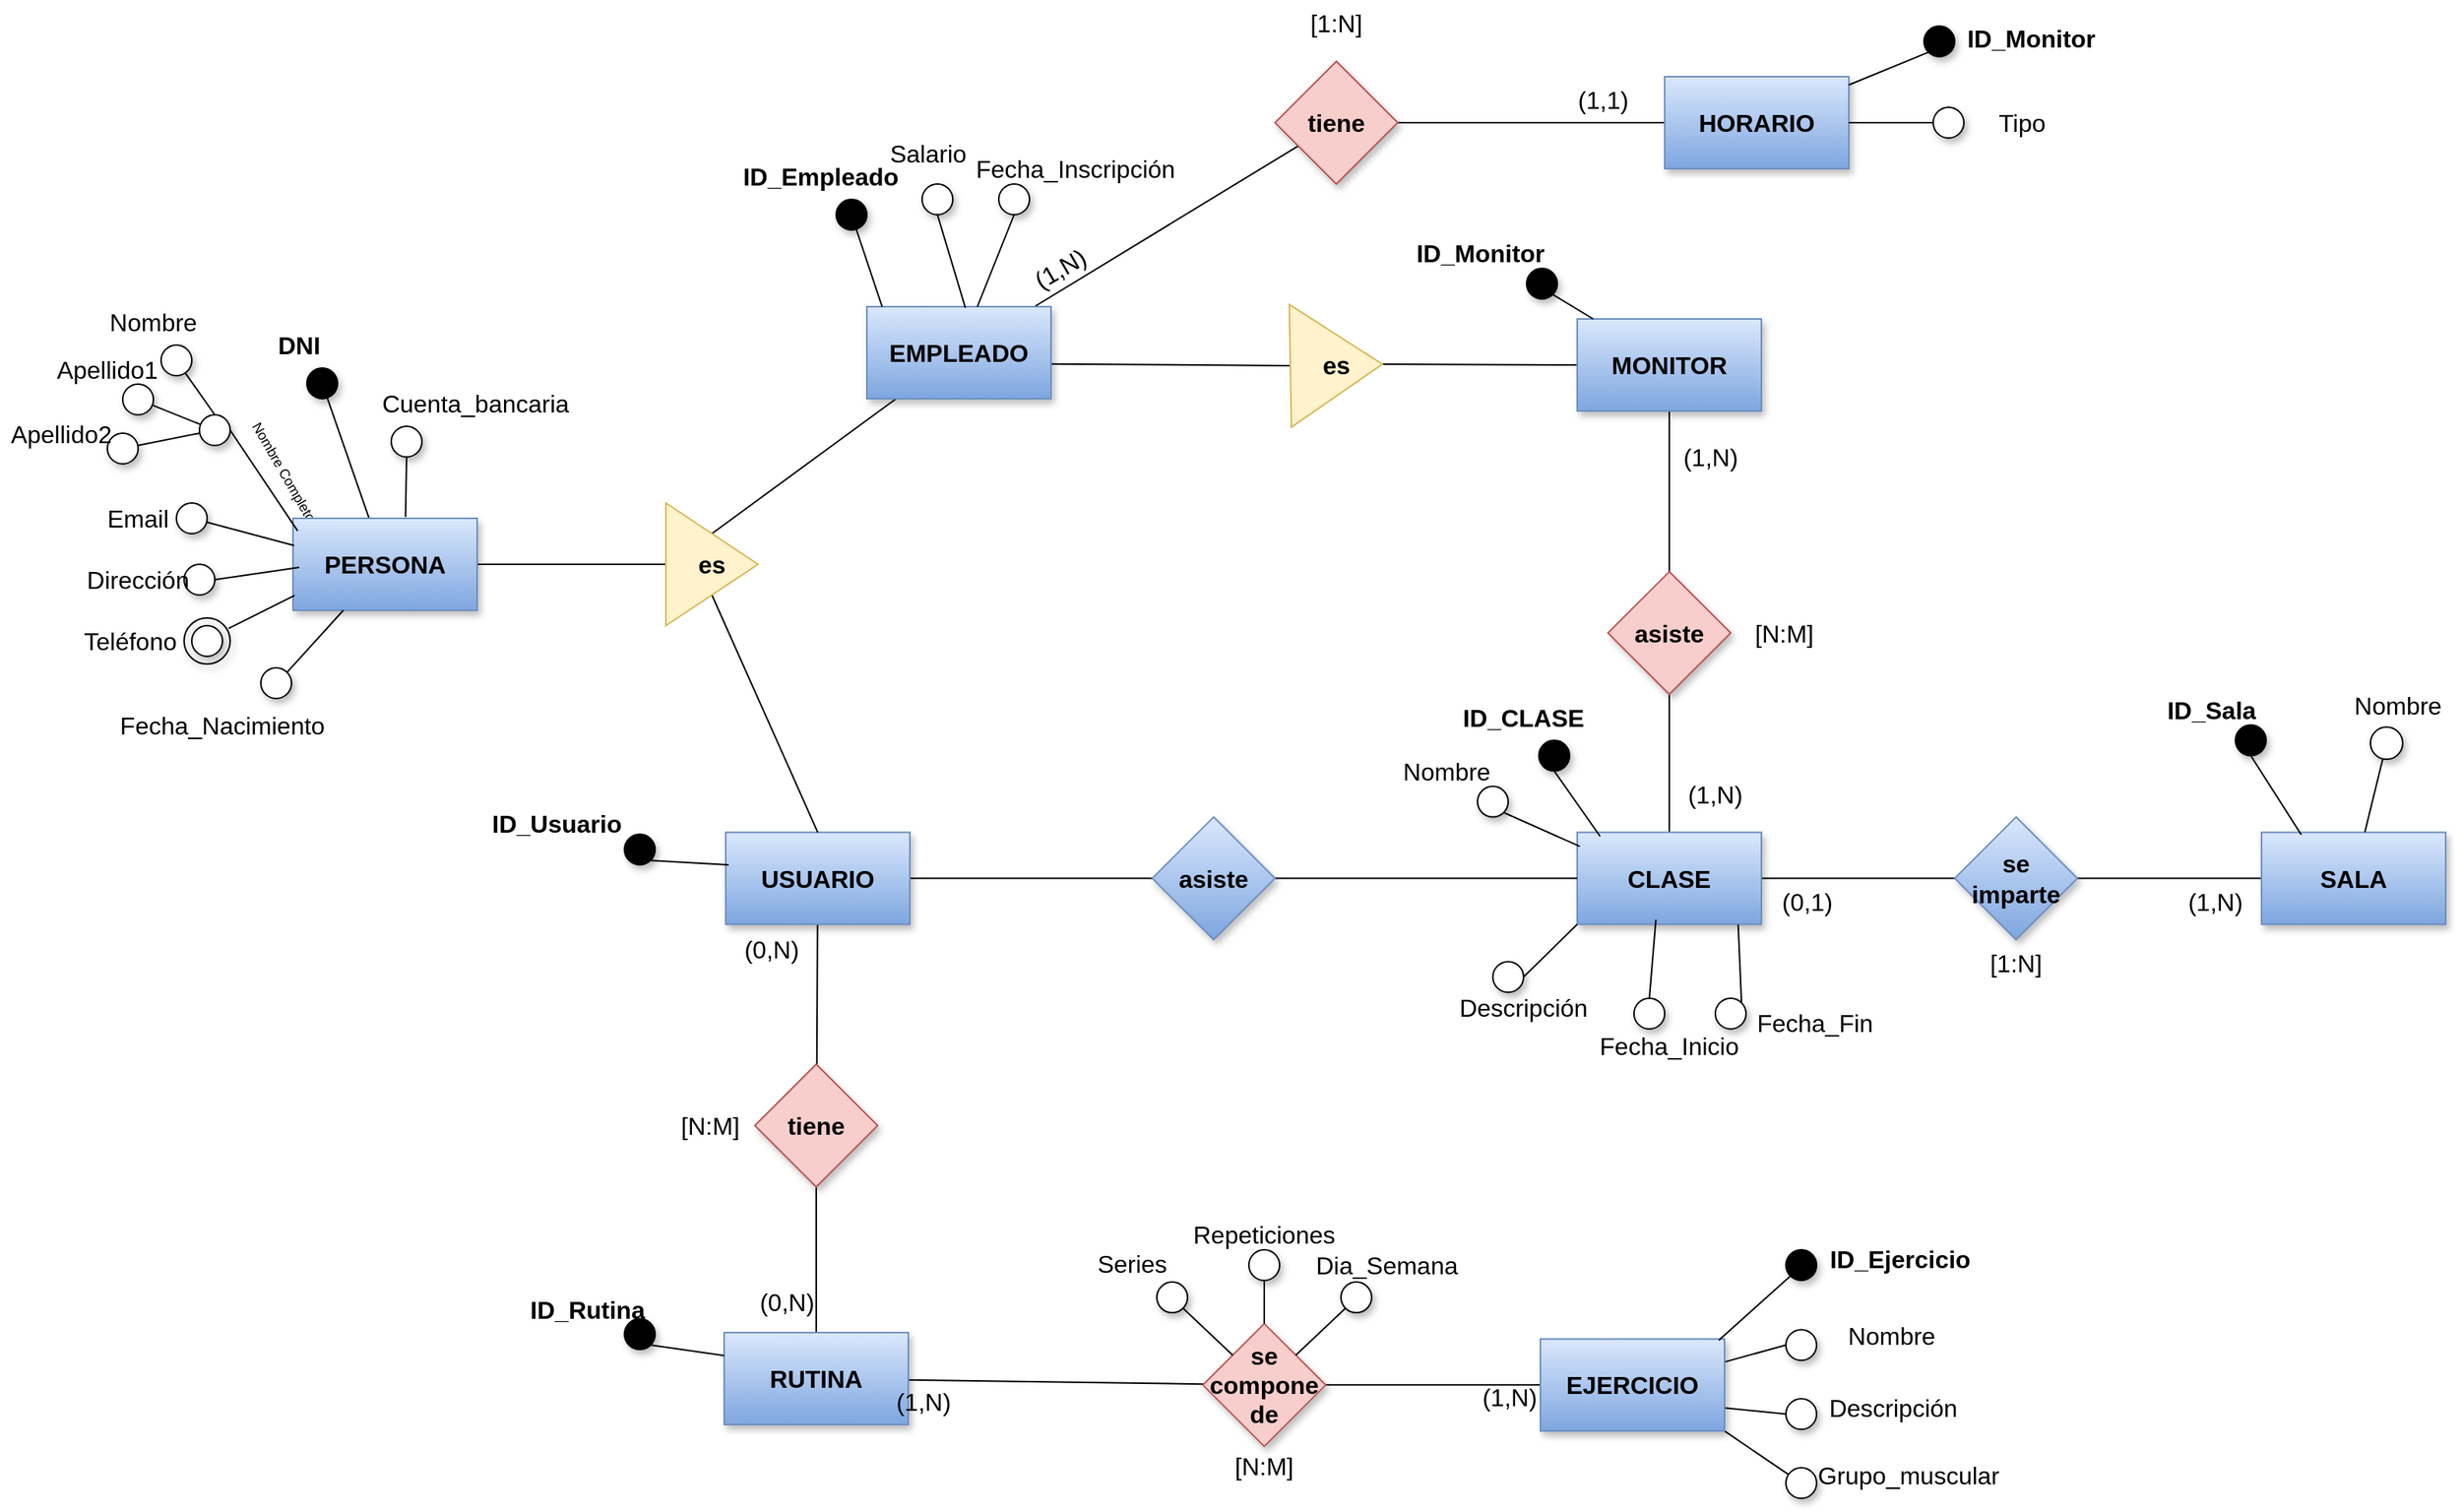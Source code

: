 <mxfile version="26.2.2">
  <diagram id="C5RBs43oDa-KdzZeNtuy" name="Page-1">
    <mxGraphModel dx="3108" dy="1015" grid="0" gridSize="10" guides="1" tooltips="1" connect="1" arrows="1" fold="1" page="0" pageScale="1" pageWidth="827" pageHeight="1169" math="0" shadow="0">
      <root>
        <mxCell id="WIyWlLk6GJQsqaUBKTNV-0" />
        <mxCell id="WIyWlLk6GJQsqaUBKTNV-1" parent="WIyWlLk6GJQsqaUBKTNV-0" />
        <mxCell id="IUSfPW5hDYVbG_dR-f5i-12" style="rounded=0;orthogonalLoop=1;jettySize=auto;html=1;exitX=0.997;exitY=0.622;exitDx=0;exitDy=0;entryX=0;entryY=0.5;entryDx=0;entryDy=0;fontFamily=Helvetica;fontSize=16;fontColor=default;fontStyle=1;endArrow=none;startFill=0;exitPerimeter=0;labelBackgroundColor=none;" parent="WIyWlLk6GJQsqaUBKTNV-1" source="IUSfPW5hDYVbG_dR-f5i-2" target="IUSfPW5hDYVbG_dR-f5i-11" edge="1">
          <mxGeometry relative="1" as="geometry">
            <mxPoint x="641" y="450" as="sourcePoint" />
          </mxGeometry>
        </mxCell>
        <mxCell id="IUSfPW5hDYVbG_dR-f5i-82" value="" style="edgeStyle=none;shape=connector;rounded=0;orthogonalLoop=1;jettySize=auto;html=1;strokeColor=default;align=center;verticalAlign=middle;fontFamily=Helvetica;fontSize=16;fontColor=default;fontStyle=1;labelBackgroundColor=none;startFill=0;endArrow=none;" parent="WIyWlLk6GJQsqaUBKTNV-1" source="IUSfPW5hDYVbG_dR-f5i-2" target="IUSfPW5hDYVbG_dR-f5i-81" edge="1">
          <mxGeometry relative="1" as="geometry" />
        </mxCell>
        <mxCell id="IUSfPW5hDYVbG_dR-f5i-10" style="rounded=0;orthogonalLoop=1;jettySize=auto;html=1;exitX=0.5;exitY=0;exitDx=0;exitDy=0;fontFamily=Helvetica;fontSize=16;fontColor=default;fontStyle=1;endArrow=none;startFill=0;labelBackgroundColor=none;" parent="WIyWlLk6GJQsqaUBKTNV-1" source="IUSfPW5hDYVbG_dR-f5i-7" target="IUSfPW5hDYVbG_dR-f5i-2" edge="1">
          <mxGeometry relative="1" as="geometry">
            <mxPoint x="-350" y="468.0" as="sourcePoint" />
          </mxGeometry>
        </mxCell>
        <mxCell id="BpmtkkD9mat_lBKwqPm8-36" style="edgeStyle=none;shape=connector;rounded=0;orthogonalLoop=1;jettySize=auto;html=1;exitX=1;exitY=0.5;exitDx=0;exitDy=0;entryX=0;entryY=0.5;entryDx=0;entryDy=0;strokeColor=default;align=center;verticalAlign=middle;fontFamily=Helvetica;fontSize=16;fontColor=default;labelBackgroundColor=none;startFill=0;endArrow=none;" parent="WIyWlLk6GJQsqaUBKTNV-1" source="IUSfPW5hDYVbG_dR-f5i-11" target="IUSfPW5hDYVbG_dR-f5i-15" edge="1">
          <mxGeometry relative="1" as="geometry" />
        </mxCell>
        <mxCell id="IUSfPW5hDYVbG_dR-f5i-11" value="es" style="triangle;whiteSpace=wrap;html=1;rounded=0;shadow=0;glass=0;strokeColor=#d6b656;align=center;verticalAlign=middle;fontFamily=Helvetica;fontSize=16;fontStyle=1;fillColor=#fff2cc;rotation=-1;labelBackgroundColor=none;" parent="WIyWlLk6GJQsqaUBKTNV-1" vertex="1">
          <mxGeometry x="71" y="328" width="60" height="80" as="geometry" />
        </mxCell>
        <mxCell id="IUSfPW5hDYVbG_dR-f5i-88" value="" style="edgeStyle=none;shape=connector;rounded=0;orthogonalLoop=1;jettySize=auto;html=1;strokeColor=default;align=center;verticalAlign=middle;fontFamily=Helvetica;fontSize=16;fontColor=default;fontStyle=1;labelBackgroundColor=none;startFill=0;endArrow=none;" parent="WIyWlLk6GJQsqaUBKTNV-1" source="IUSfPW5hDYVbG_dR-f5i-15" target="IUSfPW5hDYVbG_dR-f5i-87" edge="1">
          <mxGeometry relative="1" as="geometry">
            <mxPoint x="535" y="865" as="sourcePoint" />
          </mxGeometry>
        </mxCell>
        <mxCell id="IUSfPW5hDYVbG_dR-f5i-70" value="" style="edgeStyle=none;shape=connector;rounded=0;orthogonalLoop=1;jettySize=auto;html=1;strokeColor=default;align=center;verticalAlign=middle;fontFamily=Helvetica;fontSize=16;fontColor=default;fontStyle=1;labelBackgroundColor=none;startFill=0;endArrow=none;" parent="WIyWlLk6GJQsqaUBKTNV-1" source="IUSfPW5hDYVbG_dR-f5i-72" target="IUSfPW5hDYVbG_dR-f5i-75" edge="1">
          <mxGeometry relative="1" as="geometry" />
        </mxCell>
        <mxCell id="IUSfPW5hDYVbG_dR-f5i-71" value="" style="edgeStyle=none;shape=connector;rounded=0;orthogonalLoop=1;jettySize=auto;html=1;strokeColor=default;align=center;verticalAlign=middle;fontFamily=Helvetica;fontSize=16;fontColor=default;fontStyle=1;labelBackgroundColor=none;startFill=0;endArrow=none;" parent="WIyWlLk6GJQsqaUBKTNV-1" source="IUSfPW5hDYVbG_dR-f5i-72" target="IUSfPW5hDYVbG_dR-f5i-77" edge="1">
          <mxGeometry relative="1" as="geometry" />
        </mxCell>
        <mxCell id="IUSfPW5hDYVbG_dR-f5i-74" style="edgeStyle=none;shape=connector;rounded=0;orthogonalLoop=1;jettySize=auto;html=1;exitX=0.5;exitY=1;exitDx=0;exitDy=0;strokeColor=default;align=center;verticalAlign=middle;fontFamily=Helvetica;fontSize=16;fontColor=default;fontStyle=1;labelBackgroundColor=none;startFill=0;endArrow=none;" parent="WIyWlLk6GJQsqaUBKTNV-1" source="IUSfPW5hDYVbG_dR-f5i-75" target="IUSfPW5hDYVbG_dR-f5i-73" edge="1">
          <mxGeometry relative="1" as="geometry" />
        </mxCell>
        <mxCell id="IUSfPW5hDYVbG_dR-f5i-75" value="tiene" style="rhombus;whiteSpace=wrap;html=1;fontSize=16;fillColor=#f8cecc;strokeColor=#b85450;rounded=0;shadow=1;glass=0;fontStyle=1;labelBackgroundColor=none;" parent="WIyWlLk6GJQsqaUBKTNV-1" vertex="1">
          <mxGeometry x="-278" y="824" width="80" height="80" as="geometry" />
        </mxCell>
        <mxCell id="IUSfPW5hDYVbG_dR-f5i-76" style="edgeStyle=none;shape=connector;rounded=0;orthogonalLoop=1;jettySize=auto;html=1;strokeColor=default;align=center;verticalAlign=middle;fontFamily=Helvetica;fontSize=16;fontColor=default;fontStyle=1;labelBackgroundColor=none;startFill=0;endArrow=none;" parent="WIyWlLk6GJQsqaUBKTNV-1" source="IUSfPW5hDYVbG_dR-f5i-77" target="IUSfPW5hDYVbG_dR-f5i-78" edge="1">
          <mxGeometry relative="1" as="geometry" />
        </mxCell>
        <mxCell id="IUSfPW5hDYVbG_dR-f5i-86" style="edgeStyle=none;shape=connector;rounded=0;orthogonalLoop=1;jettySize=auto;html=1;exitX=1;exitY=0.5;exitDx=0;exitDy=0;strokeColor=default;align=center;verticalAlign=middle;fontFamily=Helvetica;fontSize=16;fontColor=default;fontStyle=1;labelBackgroundColor=none;startFill=0;endArrow=none;" parent="WIyWlLk6GJQsqaUBKTNV-1" source="IUSfPW5hDYVbG_dR-f5i-81" target="IUSfPW5hDYVbG_dR-f5i-85" edge="1">
          <mxGeometry relative="1" as="geometry" />
        </mxCell>
        <mxCell id="IUSfPW5hDYVbG_dR-f5i-81" value="tiene" style="rhombus;whiteSpace=wrap;html=1;fontSize=16;fillColor=#f8cecc;strokeColor=#b85450;rounded=0;shadow=1;glass=0;fontStyle=1;labelBackgroundColor=none;" parent="WIyWlLk6GJQsqaUBKTNV-1" vertex="1">
          <mxGeometry x="61" y="170" width="80" height="80" as="geometry" />
        </mxCell>
        <mxCell id="IUSfPW5hDYVbG_dR-f5i-85" value="HORARIO" style="whiteSpace=wrap;html=1;fontSize=16;fillColor=#dae8fc;strokeColor=#6c8ebf;rounded=0;shadow=1;glass=0;gradientColor=#7ea6e0;fontStyle=1;labelBackgroundColor=none;" parent="WIyWlLk6GJQsqaUBKTNV-1" vertex="1">
          <mxGeometry x="315" y="180" width="120" height="60" as="geometry" />
        </mxCell>
        <mxCell id="IUSfPW5hDYVbG_dR-f5i-90" value="" style="edgeStyle=none;shape=connector;rounded=0;orthogonalLoop=1;jettySize=auto;html=1;strokeColor=default;align=center;verticalAlign=middle;fontFamily=Helvetica;fontSize=16;fontColor=default;fontStyle=1;labelBackgroundColor=none;startFill=0;endArrow=none;" parent="WIyWlLk6GJQsqaUBKTNV-1" source="IUSfPW5hDYVbG_dR-f5i-87" target="IUSfPW5hDYVbG_dR-f5i-89" edge="1">
          <mxGeometry relative="1" as="geometry" />
        </mxCell>
        <mxCell id="IUSfPW5hDYVbG_dR-f5i-87" value="asiste" style="rhombus;whiteSpace=wrap;html=1;fontSize=16;fillColor=#f8cecc;strokeColor=#b85450;rounded=0;shadow=1;glass=0;fontStyle=1;labelBackgroundColor=none;" parent="WIyWlLk6GJQsqaUBKTNV-1" vertex="1">
          <mxGeometry x="278" y="502.79" width="80" height="80" as="geometry" />
        </mxCell>
        <mxCell id="IUSfPW5hDYVbG_dR-f5i-113" value="&lt;font&gt;&lt;span style=&quot;font-weight: 400;&quot;&gt;Dia_Semana&lt;/span&gt;&lt;/font&gt;" style="text;html=1;align=center;verticalAlign=middle;whiteSpace=wrap;rounded=0;fontFamily=Helvetica;fontSize=16;fontColor=default;fontStyle=1;labelBackgroundColor=none;" parent="WIyWlLk6GJQsqaUBKTNV-1" vertex="1">
          <mxGeometry x="94" y="945" width="80" height="20" as="geometry" />
        </mxCell>
        <mxCell id="BpmtkkD9mat_lBKwqPm8-4" value="[N:M]" style="text;html=1;align=center;verticalAlign=middle;whiteSpace=wrap;rounded=0;labelBackgroundColor=none;fontSize=16;" parent="WIyWlLk6GJQsqaUBKTNV-1" vertex="1">
          <mxGeometry x="-337" y="849" width="60" height="30" as="geometry" />
        </mxCell>
        <mxCell id="BpmtkkD9mat_lBKwqPm8-5" value="(0,N)" style="text;html=1;align=center;verticalAlign=middle;whiteSpace=wrap;rounded=0;labelBackgroundColor=none;fontSize=16;" parent="WIyWlLk6GJQsqaUBKTNV-1" vertex="1">
          <mxGeometry x="-297" y="734" width="60" height="30" as="geometry" />
        </mxCell>
        <mxCell id="BpmtkkD9mat_lBKwqPm8-37" style="edgeStyle=none;shape=connector;rounded=0;orthogonalLoop=1;jettySize=auto;html=1;exitX=1;exitY=0.25;exitDx=0;exitDy=0;entryX=0;entryY=0.5;entryDx=0;entryDy=0;strokeColor=default;align=center;verticalAlign=middle;fontFamily=Helvetica;fontSize=16;fontColor=default;labelBackgroundColor=none;startFill=0;endArrow=none;" parent="WIyWlLk6GJQsqaUBKTNV-1" source="IUSfPW5hDYVbG_dR-f5i-78" target="BpmtkkD9mat_lBKwqPm8-27" edge="1">
          <mxGeometry relative="1" as="geometry" />
        </mxCell>
        <mxCell id="BpmtkkD9mat_lBKwqPm8-38" style="edgeStyle=none;shape=connector;rounded=0;orthogonalLoop=1;jettySize=auto;html=1;exitX=1;exitY=0.75;exitDx=0;exitDy=0;entryX=0;entryY=0.5;entryDx=0;entryDy=0;strokeColor=default;align=center;verticalAlign=middle;fontFamily=Helvetica;fontSize=16;fontColor=default;labelBackgroundColor=none;startFill=0;endArrow=none;" parent="WIyWlLk6GJQsqaUBKTNV-1" source="IUSfPW5hDYVbG_dR-f5i-78" target="BpmtkkD9mat_lBKwqPm8-29" edge="1">
          <mxGeometry relative="1" as="geometry" />
        </mxCell>
        <mxCell id="BpmtkkD9mat_lBKwqPm8-39" style="edgeStyle=none;shape=connector;rounded=0;orthogonalLoop=1;jettySize=auto;html=1;exitX=1;exitY=1;exitDx=0;exitDy=0;strokeColor=default;align=center;verticalAlign=middle;fontFamily=Helvetica;fontSize=16;fontColor=default;labelBackgroundColor=none;startFill=0;endArrow=none;" parent="WIyWlLk6GJQsqaUBKTNV-1" source="IUSfPW5hDYVbG_dR-f5i-78" target="BpmtkkD9mat_lBKwqPm8-30" edge="1">
          <mxGeometry relative="1" as="geometry" />
        </mxCell>
        <mxCell id="IUSfPW5hDYVbG_dR-f5i-78" value="EJERCICIO" style="whiteSpace=wrap;html=1;fontSize=16;fillColor=#dae8fc;strokeColor=#6c8ebf;rounded=0;shadow=1;glass=0;gradientColor=#7ea6e0;fontStyle=1;labelBackgroundColor=none;" parent="WIyWlLk6GJQsqaUBKTNV-1" vertex="1">
          <mxGeometry x="234" y="1003.18" width="120" height="60" as="geometry" />
        </mxCell>
        <mxCell id="BpmtkkD9mat_lBKwqPm8-7" value="(1,N)" style="text;html=1;align=center;verticalAlign=middle;whiteSpace=wrap;rounded=0;labelBackgroundColor=none;fontSize=16;" parent="WIyWlLk6GJQsqaUBKTNV-1" vertex="1">
          <mxGeometry x="184" y="1026.06" width="60" height="30" as="geometry" />
        </mxCell>
        <mxCell id="IUSfPW5hDYVbG_dR-f5i-77" value="se compone de" style="rhombus;whiteSpace=wrap;html=1;fontSize=16;fillColor=#f8cecc;strokeColor=#b85450;rounded=0;shadow=1;glass=0;fontStyle=1;labelBackgroundColor=none;" parent="WIyWlLk6GJQsqaUBKTNV-1" vertex="1">
          <mxGeometry x="14" y="993.18" width="80" height="80" as="geometry" />
        </mxCell>
        <mxCell id="IUSfPW5hDYVbG_dR-f5i-108" style="edgeStyle=none;shape=connector;rounded=0;orthogonalLoop=1;jettySize=auto;html=1;exitX=1;exitY=1;exitDx=0;exitDy=0;strokeColor=default;align=center;verticalAlign=middle;fontFamily=Helvetica;fontSize=16;fontColor=default;fontStyle=1;labelBackgroundColor=none;startFill=0;endArrow=none;" parent="WIyWlLk6GJQsqaUBKTNV-1" source="IUSfPW5hDYVbG_dR-f5i-105" target="IUSfPW5hDYVbG_dR-f5i-77" edge="1">
          <mxGeometry relative="1" as="geometry" />
        </mxCell>
        <mxCell id="IUSfPW5hDYVbG_dR-f5i-105" value="" style="ellipse;whiteSpace=wrap;html=1;aspect=fixed;rounded=0;shadow=1;glass=0;align=center;verticalAlign=middle;fontFamily=Helvetica;fontSize=16;fontStyle=1;labelBackgroundColor=none;" parent="WIyWlLk6GJQsqaUBKTNV-1" vertex="1">
          <mxGeometry x="-16" y="966.06" width="20" height="20" as="geometry" />
        </mxCell>
        <mxCell id="IUSfPW5hDYVbG_dR-f5i-106" value="" style="ellipse;whiteSpace=wrap;html=1;aspect=fixed;rounded=0;shadow=1;glass=0;align=center;verticalAlign=middle;fontFamily=Helvetica;fontSize=16;fontStyle=1;labelBackgroundColor=none;" parent="WIyWlLk6GJQsqaUBKTNV-1" vertex="1">
          <mxGeometry x="44" y="945" width="20" height="20" as="geometry" />
        </mxCell>
        <mxCell id="IUSfPW5hDYVbG_dR-f5i-110" style="edgeStyle=none;shape=connector;rounded=0;orthogonalLoop=1;jettySize=auto;html=1;exitX=0;exitY=1;exitDx=0;exitDy=0;strokeColor=default;align=center;verticalAlign=middle;fontFamily=Helvetica;fontSize=16;fontColor=default;fontStyle=1;labelBackgroundColor=none;startFill=0;endArrow=none;" parent="WIyWlLk6GJQsqaUBKTNV-1" source="IUSfPW5hDYVbG_dR-f5i-107" target="IUSfPW5hDYVbG_dR-f5i-77" edge="1">
          <mxGeometry relative="1" as="geometry" />
        </mxCell>
        <mxCell id="IUSfPW5hDYVbG_dR-f5i-107" value="" style="ellipse;whiteSpace=wrap;html=1;aspect=fixed;rounded=0;shadow=1;glass=0;align=center;verticalAlign=middle;fontFamily=Helvetica;fontSize=16;fontStyle=1;labelBackgroundColor=none;" parent="WIyWlLk6GJQsqaUBKTNV-1" vertex="1">
          <mxGeometry x="104" y="966.06" width="20" height="20" as="geometry" />
        </mxCell>
        <mxCell id="IUSfPW5hDYVbG_dR-f5i-109" style="edgeStyle=none;shape=connector;rounded=0;orthogonalLoop=1;jettySize=auto;html=1;exitX=0.5;exitY=1;exitDx=0;exitDy=0;entryX=0.5;entryY=0;entryDx=0;entryDy=0;strokeColor=default;align=center;verticalAlign=middle;fontFamily=Helvetica;fontSize=16;fontColor=default;fontStyle=1;labelBackgroundColor=none;startFill=0;endArrow=none;" parent="WIyWlLk6GJQsqaUBKTNV-1" source="IUSfPW5hDYVbG_dR-f5i-106" target="IUSfPW5hDYVbG_dR-f5i-77" edge="1">
          <mxGeometry relative="1" as="geometry">
            <mxPoint x="34.8" y="1011.06" as="targetPoint" />
          </mxGeometry>
        </mxCell>
        <mxCell id="IUSfPW5hDYVbG_dR-f5i-111" value="&lt;span style=&quot;font-weight: 400;&quot;&gt;&lt;font&gt;Series&lt;/font&gt;&lt;/span&gt;" style="text;html=1;align=center;verticalAlign=middle;whiteSpace=wrap;rounded=0;fontFamily=Helvetica;fontSize=16;fontColor=default;fontStyle=1;labelBackgroundColor=none;" parent="WIyWlLk6GJQsqaUBKTNV-1" vertex="1">
          <mxGeometry x="-72" y="944.0" width="80" height="20" as="geometry" />
        </mxCell>
        <mxCell id="IUSfPW5hDYVbG_dR-f5i-112" value="&lt;font&gt;&lt;span style=&quot;font-weight: 400;&quot;&gt;Repeticiones&lt;/span&gt;&lt;/font&gt;" style="text;html=1;align=center;verticalAlign=middle;whiteSpace=wrap;rounded=0;fontFamily=Helvetica;fontSize=16;fontColor=default;fontStyle=1;labelBackgroundColor=none;" parent="WIyWlLk6GJQsqaUBKTNV-1" vertex="1">
          <mxGeometry x="14" y="925.0" width="80" height="20" as="geometry" />
        </mxCell>
        <mxCell id="BpmtkkD9mat_lBKwqPm8-6" value="[N:M]" style="text;html=1;align=center;verticalAlign=middle;whiteSpace=wrap;rounded=0;labelBackgroundColor=none;fontSize=16;" parent="WIyWlLk6GJQsqaUBKTNV-1" vertex="1">
          <mxGeometry x="24" y="1071.06" width="60" height="30" as="geometry" />
        </mxCell>
        <mxCell id="IUSfPW5hDYVbG_dR-f5i-72" value="RUTINA" style="whiteSpace=wrap;html=1;fontSize=16;fillColor=#dae8fc;strokeColor=#6c8ebf;rounded=0;shadow=1;glass=0;gradientColor=#7ea6e0;fontStyle=1;labelBackgroundColor=none;" parent="WIyWlLk6GJQsqaUBKTNV-1" vertex="1">
          <mxGeometry x="-298" y="999" width="120" height="60" as="geometry" />
        </mxCell>
        <mxCell id="IUSfPW5hDYVbG_dR-f5i-115" style="edgeStyle=none;shape=connector;rounded=0;orthogonalLoop=1;jettySize=auto;html=1;exitX=1;exitY=1;exitDx=0;exitDy=0;entryX=0;entryY=0.25;entryDx=0;entryDy=0;strokeColor=default;align=center;verticalAlign=middle;fontFamily=Helvetica;fontSize=16;fontColor=default;fontStyle=1;labelBackgroundColor=none;startFill=0;endArrow=none;" parent="WIyWlLk6GJQsqaUBKTNV-1" source="IUSfPW5hDYVbG_dR-f5i-114" target="IUSfPW5hDYVbG_dR-f5i-72" edge="1">
          <mxGeometry relative="1" as="geometry" />
        </mxCell>
        <mxCell id="IUSfPW5hDYVbG_dR-f5i-114" value="" style="ellipse;whiteSpace=wrap;html=1;fontSize=16;rounded=0;shadow=1;glass=0;fontStyle=1;fillColor=#000000;labelBackgroundColor=none;" parent="WIyWlLk6GJQsqaUBKTNV-1" vertex="1">
          <mxGeometry x="-363" y="990.06" width="20" height="20" as="geometry" />
        </mxCell>
        <mxCell id="IUSfPW5hDYVbG_dR-f5i-118" value="&lt;font&gt;ID_Rutina&lt;/font&gt;" style="text;html=1;align=center;verticalAlign=middle;whiteSpace=wrap;rounded=0;fontFamily=Helvetica;fontSize=16;fontColor=default;fontStyle=1;labelBackgroundColor=none;" parent="WIyWlLk6GJQsqaUBKTNV-1" vertex="1">
          <mxGeometry x="-417" y="969" width="60" height="30" as="geometry" />
        </mxCell>
        <mxCell id="nIEvoOakyX_9NDUoHADW-1" value="" style="edgeStyle=orthogonalEdgeStyle;rounded=0;orthogonalLoop=1;jettySize=auto;html=1;endArrow=none;startFill=0;" edge="1" parent="WIyWlLk6GJQsqaUBKTNV-1" source="IUSfPW5hDYVbG_dR-f5i-73" target="nIEvoOakyX_9NDUoHADW-0">
          <mxGeometry relative="1" as="geometry" />
        </mxCell>
        <mxCell id="IUSfPW5hDYVbG_dR-f5i-73" value="USUARIO" style="whiteSpace=wrap;html=1;fontSize=16;fillColor=#dae8fc;strokeColor=#6c8ebf;rounded=0;shadow=1;glass=0;gradientColor=#7ea6e0;fontStyle=1;labelBackgroundColor=none;" parent="WIyWlLk6GJQsqaUBKTNV-1" vertex="1">
          <mxGeometry x="-297" y="672.79" width="120" height="60" as="geometry" />
        </mxCell>
        <mxCell id="IUSfPW5hDYVbG_dR-f5i-126" value="&lt;font&gt;ID_Usuario&lt;/font&gt;" style="text;html=1;align=center;verticalAlign=middle;whiteSpace=wrap;rounded=0;fontFamily=Helvetica;fontSize=16;fontColor=default;fontStyle=1;labelBackgroundColor=none;" parent="WIyWlLk6GJQsqaUBKTNV-1" vertex="1">
          <mxGeometry x="-437" y="652" width="60" height="30" as="geometry" />
        </mxCell>
        <mxCell id="IUSfPW5hDYVbG_dR-f5i-127" value="" style="ellipse;whiteSpace=wrap;html=1;fontSize=16;rounded=0;shadow=1;glass=0;fontStyle=1;fillColor=#000000;labelBackgroundColor=none;" parent="WIyWlLk6GJQsqaUBKTNV-1" vertex="1">
          <mxGeometry x="-363" y="674" width="20" height="20" as="geometry" />
        </mxCell>
        <mxCell id="IUSfPW5hDYVbG_dR-f5i-128" style="edgeStyle=none;shape=connector;rounded=0;orthogonalLoop=1;jettySize=auto;html=1;exitX=1;exitY=1;exitDx=0;exitDy=0;entryX=0.016;entryY=0.354;entryDx=0;entryDy=0;strokeColor=default;align=center;verticalAlign=middle;fontFamily=Helvetica;fontSize=16;fontColor=default;fontStyle=1;labelBackgroundColor=none;startFill=0;endArrow=none;entryPerimeter=0;" parent="WIyWlLk6GJQsqaUBKTNV-1" source="IUSfPW5hDYVbG_dR-f5i-127" target="IUSfPW5hDYVbG_dR-f5i-73" edge="1">
          <mxGeometry relative="1" as="geometry">
            <mxPoint x="-427" y="744" as="targetPoint" />
          </mxGeometry>
        </mxCell>
        <mxCell id="BpmtkkD9mat_lBKwqPm8-3" value="(0,N)" style="text;html=1;align=center;verticalAlign=middle;whiteSpace=wrap;rounded=0;labelBackgroundColor=none;fontSize=16;" parent="WIyWlLk6GJQsqaUBKTNV-1" vertex="1">
          <mxGeometry x="-287" y="964" width="60" height="30" as="geometry" />
        </mxCell>
        <mxCell id="IUSfPW5hDYVbG_dR-f5i-59" value="&lt;span style=&quot;font-weight: 400;&quot;&gt;&lt;font&gt;Fecha_Nacimiento&lt;/font&gt;&lt;/span&gt;" style="text;html=1;align=center;verticalAlign=middle;whiteSpace=wrap;rounded=0;fontFamily=Helvetica;fontSize=16;fontColor=default;fontStyle=1;labelBackgroundColor=none;" parent="WIyWlLk6GJQsqaUBKTNV-1" vertex="1">
          <mxGeometry x="-665" y="592.79" width="80" height="20" as="geometry" />
        </mxCell>
        <mxCell id="IUSfPW5hDYVbG_dR-f5i-44" value="&lt;span style=&quot;font-weight: 400;&quot;&gt;&lt;font&gt;Nombre Completo&lt;/font&gt;&lt;/span&gt;" style="text;html=1;align=center;verticalAlign=middle;whiteSpace=wrap;rounded=0;fontFamily=Helvetica;fontSize=9;fontColor=default;fontStyle=1;labelBackgroundColor=none;rotation=60;" parent="WIyWlLk6GJQsqaUBKTNV-1" vertex="1">
          <mxGeometry x="-625" y="428" width="80" height="20" as="geometry" />
        </mxCell>
        <mxCell id="IUSfPW5hDYVbG_dR-f5i-8" style="edgeStyle=orthogonalEdgeStyle;rounded=0;orthogonalLoop=1;jettySize=auto;html=1;exitX=1;exitY=0.5;exitDx=0;exitDy=0;fontFamily=Helvetica;fontSize=16;fontColor=default;fontStyle=1;endArrow=none;startFill=0;labelBackgroundColor=none;" parent="WIyWlLk6GJQsqaUBKTNV-1" source="IUSfPW5hDYVbG_dR-f5i-0" target="IUSfPW5hDYVbG_dR-f5i-7" edge="1">
          <mxGeometry relative="1" as="geometry" />
        </mxCell>
        <mxCell id="IUSfPW5hDYVbG_dR-f5i-19" value="" style="rounded=0;orthogonalLoop=1;jettySize=auto;html=1;fontFamily=Helvetica;fontSize=16;fontColor=default;fontStyle=1;endArrow=none;startFill=0;labelBackgroundColor=none;" parent="WIyWlLk6GJQsqaUBKTNV-1" source="IUSfPW5hDYVbG_dR-f5i-0" target="IUSfPW5hDYVbG_dR-f5i-18" edge="1">
          <mxGeometry relative="1" as="geometry" />
        </mxCell>
        <mxCell id="IUSfPW5hDYVbG_dR-f5i-0" value="PERSONA" style="rounded=0;whiteSpace=wrap;html=1;fillColor=#dae8fc;strokeColor=#6c8ebf;shadow=1;glass=0;gradientColor=#7ea6e0;fontStyle=1;fontSize=16;labelBackgroundColor=none;" parent="WIyWlLk6GJQsqaUBKTNV-1" vertex="1">
          <mxGeometry x="-579" y="468" width="120" height="60" as="geometry" />
        </mxCell>
        <mxCell id="BpmtkkD9mat_lBKwqPm8-103" style="edgeStyle=none;shape=connector;rounded=0;orthogonalLoop=1;jettySize=auto;html=1;exitX=0.5;exitY=1;exitDx=0;exitDy=0;entryX=0.5;entryY=0;entryDx=0;entryDy=0;strokeColor=default;align=center;verticalAlign=middle;fontFamily=Helvetica;fontSize=11;fontColor=default;labelBackgroundColor=default;startFill=0;endArrow=none;" parent="WIyWlLk6GJQsqaUBKTNV-1" source="IUSfPW5hDYVbG_dR-f5i-7" target="IUSfPW5hDYVbG_dR-f5i-73" edge="1">
          <mxGeometry relative="1" as="geometry" />
        </mxCell>
        <mxCell id="IUSfPW5hDYVbG_dR-f5i-7" value="es" style="triangle;whiteSpace=wrap;html=1;rounded=0;shadow=0;glass=0;strokeColor=#d6b656;align=center;verticalAlign=middle;fontFamily=Helvetica;fontSize=16;fontStyle=1;fillColor=#fff2cc;rotation=0;labelBackgroundColor=none;" parent="WIyWlLk6GJQsqaUBKTNV-1" vertex="1">
          <mxGeometry x="-336" y="458" width="60" height="80" as="geometry" />
        </mxCell>
        <mxCell id="IUSfPW5hDYVbG_dR-f5i-18" value="" style="ellipse;whiteSpace=wrap;html=1;fontSize=16;rounded=0;shadow=1;glass=0;fontStyle=1;fillColor=#000000;labelBackgroundColor=none;" parent="WIyWlLk6GJQsqaUBKTNV-1" vertex="1">
          <mxGeometry x="-570" y="370" width="20" height="20" as="geometry" />
        </mxCell>
        <mxCell id="IUSfPW5hDYVbG_dR-f5i-26" value="" style="edgeStyle=none;shape=connector;rounded=0;orthogonalLoop=1;jettySize=auto;html=1;strokeColor=default;align=center;verticalAlign=middle;fontFamily=Helvetica;fontSize=16;fontColor=default;fontStyle=1;labelBackgroundColor=none;startFill=0;endArrow=none;" parent="WIyWlLk6GJQsqaUBKTNV-1" source="IUSfPW5hDYVbG_dR-f5i-22" target="IUSfPW5hDYVbG_dR-f5i-25" edge="1">
          <mxGeometry relative="1" as="geometry" />
        </mxCell>
        <mxCell id="IUSfPW5hDYVbG_dR-f5i-29" value="" style="edgeStyle=none;shape=connector;rounded=0;orthogonalLoop=1;jettySize=auto;html=1;strokeColor=default;align=center;verticalAlign=middle;fontFamily=Helvetica;fontSize=16;fontColor=default;fontStyle=1;labelBackgroundColor=none;startFill=0;endArrow=none;" parent="WIyWlLk6GJQsqaUBKTNV-1" source="IUSfPW5hDYVbG_dR-f5i-22" target="IUSfPW5hDYVbG_dR-f5i-28" edge="1">
          <mxGeometry relative="1" as="geometry" />
        </mxCell>
        <mxCell id="IUSfPW5hDYVbG_dR-f5i-31" value="" style="edgeStyle=none;shape=connector;rounded=0;orthogonalLoop=1;jettySize=auto;html=1;strokeColor=default;align=center;verticalAlign=middle;fontFamily=Helvetica;fontSize=16;fontColor=default;fontStyle=1;labelBackgroundColor=none;startFill=0;endArrow=none;exitX=0.5;exitY=0;exitDx=0;exitDy=0;" parent="WIyWlLk6GJQsqaUBKTNV-1" source="IUSfPW5hDYVbG_dR-f5i-22" target="IUSfPW5hDYVbG_dR-f5i-30" edge="1">
          <mxGeometry relative="1" as="geometry">
            <mxPoint x="-620" y="380.5" as="sourcePoint" />
          </mxGeometry>
        </mxCell>
        <mxCell id="IUSfPW5hDYVbG_dR-f5i-22" value="" style="ellipse;whiteSpace=wrap;html=1;aspect=fixed;rounded=0;shadow=1;glass=0;align=center;verticalAlign=middle;fontFamily=Helvetica;fontSize=16;fontStyle=1;labelBackgroundColor=none;" parent="WIyWlLk6GJQsqaUBKTNV-1" vertex="1">
          <mxGeometry x="-640" y="400.5" width="20" height="20" as="geometry" />
        </mxCell>
        <mxCell id="IUSfPW5hDYVbG_dR-f5i-24" style="edgeStyle=none;shape=connector;rounded=0;orthogonalLoop=1;jettySize=auto;html=1;exitX=1;exitY=0.5;exitDx=0;exitDy=0;entryX=0.025;entryY=0.136;entryDx=0;entryDy=0;entryPerimeter=0;strokeColor=default;align=center;verticalAlign=middle;fontFamily=Helvetica;fontSize=16;fontColor=default;fontStyle=1;labelBackgroundColor=none;startFill=0;endArrow=none;" parent="WIyWlLk6GJQsqaUBKTNV-1" source="IUSfPW5hDYVbG_dR-f5i-22" target="IUSfPW5hDYVbG_dR-f5i-0" edge="1">
          <mxGeometry relative="1" as="geometry" />
        </mxCell>
        <mxCell id="IUSfPW5hDYVbG_dR-f5i-25" value="" style="ellipse;whiteSpace=wrap;html=1;aspect=fixed;rounded=0;shadow=1;glass=0;align=center;verticalAlign=middle;fontFamily=Helvetica;fontSize=16;fontStyle=1;labelBackgroundColor=none;" parent="WIyWlLk6GJQsqaUBKTNV-1" vertex="1">
          <mxGeometry x="-700" y="412.5" width="20" height="20" as="geometry" />
        </mxCell>
        <mxCell id="IUSfPW5hDYVbG_dR-f5i-28" value="" style="ellipse;whiteSpace=wrap;html=1;aspect=fixed;rounded=0;shadow=1;glass=0;align=center;verticalAlign=middle;fontFamily=Helvetica;fontSize=16;fontStyle=1;labelBackgroundColor=none;" parent="WIyWlLk6GJQsqaUBKTNV-1" vertex="1">
          <mxGeometry x="-690" y="380.5" width="20" height="20" as="geometry" />
        </mxCell>
        <mxCell id="IUSfPW5hDYVbG_dR-f5i-30" value="" style="ellipse;whiteSpace=wrap;html=1;aspect=fixed;rounded=0;shadow=1;glass=0;align=center;verticalAlign=middle;fontFamily=Helvetica;fontSize=16;fontStyle=1;labelBackgroundColor=none;" parent="WIyWlLk6GJQsqaUBKTNV-1" vertex="1">
          <mxGeometry x="-665" y="355" width="20" height="20" as="geometry" />
        </mxCell>
        <mxCell id="IUSfPW5hDYVbG_dR-f5i-36" value="" style="ellipse;whiteSpace=wrap;html=1;aspect=fixed;rounded=0;shadow=1;glass=0;align=center;verticalAlign=middle;fontFamily=Helvetica;fontSize=16;fontStyle=1;labelBackgroundColor=none;" parent="WIyWlLk6GJQsqaUBKTNV-1" vertex="1">
          <mxGeometry x="-650" y="498" width="20" height="20" as="geometry" />
        </mxCell>
        <mxCell id="IUSfPW5hDYVbG_dR-f5i-37" style="edgeStyle=none;shape=connector;rounded=0;orthogonalLoop=1;jettySize=auto;html=1;exitX=1;exitY=0.5;exitDx=0;exitDy=0;strokeColor=default;align=center;verticalAlign=middle;fontFamily=Helvetica;fontSize=16;fontColor=default;fontStyle=1;labelBackgroundColor=none;startFill=0;endArrow=none;" parent="WIyWlLk6GJQsqaUBKTNV-1" source="IUSfPW5hDYVbG_dR-f5i-36" edge="1">
          <mxGeometry relative="1" as="geometry">
            <mxPoint x="-575" y="500" as="targetPoint" />
          </mxGeometry>
        </mxCell>
        <mxCell id="IUSfPW5hDYVbG_dR-f5i-38" value="" style="ellipse;whiteSpace=wrap;html=1;aspect=fixed;rounded=0;shadow=1;glass=0;align=center;verticalAlign=middle;fontFamily=Helvetica;fontSize=16;fontStyle=1;labelBackgroundColor=none;" parent="WIyWlLk6GJQsqaUBKTNV-1" vertex="1">
          <mxGeometry x="-645" y="538" width="20" height="20" as="geometry" />
        </mxCell>
        <mxCell id="IUSfPW5hDYVbG_dR-f5i-39" value="" style="ellipse;whiteSpace=wrap;html=1;aspect=fixed;rounded=0;shadow=1;glass=0;align=center;verticalAlign=middle;fontFamily=Helvetica;fontSize=16;fontStyle=1;fillColor=none;labelBackgroundColor=none;" parent="WIyWlLk6GJQsqaUBKTNV-1" vertex="1">
          <mxGeometry x="-650" y="533" width="30" height="30" as="geometry" />
        </mxCell>
        <mxCell id="IUSfPW5hDYVbG_dR-f5i-40" style="edgeStyle=none;shape=connector;rounded=0;orthogonalLoop=1;jettySize=auto;html=1;exitX=0.967;exitY=0.226;exitDx=0;exitDy=0;entryX=0.008;entryY=0.838;entryDx=0;entryDy=0;entryPerimeter=0;strokeColor=default;align=center;verticalAlign=middle;fontFamily=Helvetica;fontSize=16;fontColor=default;fontStyle=1;labelBackgroundColor=none;startFill=0;endArrow=none;exitPerimeter=0;" parent="WIyWlLk6GJQsqaUBKTNV-1" source="IUSfPW5hDYVbG_dR-f5i-39" target="IUSfPW5hDYVbG_dR-f5i-0" edge="1">
          <mxGeometry relative="1" as="geometry" />
        </mxCell>
        <mxCell id="IUSfPW5hDYVbG_dR-f5i-42" value="DNI" style="text;html=1;align=center;verticalAlign=middle;whiteSpace=wrap;rounded=0;fontFamily=Helvetica;fontSize=16;fontColor=default;fontStyle=1;labelBackgroundColor=none;" parent="WIyWlLk6GJQsqaUBKTNV-1" vertex="1">
          <mxGeometry x="-605" y="340" width="60" height="30" as="geometry" />
        </mxCell>
        <mxCell id="IUSfPW5hDYVbG_dR-f5i-46" value="&lt;span style=&quot;font-weight: 400;&quot;&gt;&lt;font&gt;Nombre&lt;/font&gt;&lt;/span&gt;" style="text;html=1;align=center;verticalAlign=middle;whiteSpace=wrap;rounded=0;fontFamily=Helvetica;fontSize=16;fontColor=default;fontStyle=1;labelBackgroundColor=none;" parent="WIyWlLk6GJQsqaUBKTNV-1" vertex="1">
          <mxGeometry x="-710" y="330" width="80" height="20" as="geometry" />
        </mxCell>
        <mxCell id="IUSfPW5hDYVbG_dR-f5i-48" value="&lt;span style=&quot;font-weight: 400;&quot;&gt;&lt;font&gt;Apellido2&lt;/font&gt;&lt;/span&gt;" style="text;html=1;align=center;verticalAlign=middle;whiteSpace=wrap;rounded=0;fontFamily=Helvetica;fontSize=16;fontColor=default;fontStyle=1;labelBackgroundColor=none;" parent="WIyWlLk6GJQsqaUBKTNV-1" vertex="1">
          <mxGeometry x="-770" y="402.5" width="80" height="20" as="geometry" />
        </mxCell>
        <mxCell id="IUSfPW5hDYVbG_dR-f5i-49" value="&lt;span style=&quot;font-weight: 400;&quot;&gt;&lt;font&gt;Dirección&lt;/font&gt;&lt;/span&gt;" style="text;html=1;align=center;verticalAlign=middle;whiteSpace=wrap;rounded=0;fontFamily=Helvetica;fontSize=16;fontColor=default;fontStyle=1;labelBackgroundColor=none;" parent="WIyWlLk6GJQsqaUBKTNV-1" vertex="1">
          <mxGeometry x="-720" y="498" width="80" height="20" as="geometry" />
        </mxCell>
        <mxCell id="IUSfPW5hDYVbG_dR-f5i-50" value="&lt;span style=&quot;font-weight: 400;&quot;&gt;&lt;font&gt;Teléfono&lt;/font&gt;&lt;/span&gt;" style="text;html=1;align=center;verticalAlign=middle;whiteSpace=wrap;rounded=0;fontFamily=Helvetica;fontSize=16;fontColor=default;fontStyle=1;labelBackgroundColor=none;" parent="WIyWlLk6GJQsqaUBKTNV-1" vertex="1">
          <mxGeometry x="-725" y="538" width="80" height="20" as="geometry" />
        </mxCell>
        <mxCell id="BpmtkkD9mat_lBKwqPm8-102" style="edgeStyle=none;shape=connector;rounded=0;orthogonalLoop=1;jettySize=auto;html=1;exitX=1;exitY=0;exitDx=0;exitDy=0;strokeColor=default;align=center;verticalAlign=middle;fontFamily=Helvetica;fontSize=11;fontColor=default;labelBackgroundColor=default;startFill=0;endArrow=none;" parent="WIyWlLk6GJQsqaUBKTNV-1" source="IUSfPW5hDYVbG_dR-f5i-54" target="IUSfPW5hDYVbG_dR-f5i-0" edge="1">
          <mxGeometry relative="1" as="geometry" />
        </mxCell>
        <mxCell id="IUSfPW5hDYVbG_dR-f5i-54" value="" style="ellipse;whiteSpace=wrap;html=1;aspect=fixed;rounded=0;shadow=1;glass=0;align=center;verticalAlign=middle;fontFamily=Helvetica;fontSize=16;fontStyle=1;labelBackgroundColor=none;" parent="WIyWlLk6GJQsqaUBKTNV-1" vertex="1">
          <mxGeometry x="-600" y="565.5" width="20" height="20" as="geometry" />
        </mxCell>
        <mxCell id="IUSfPW5hDYVbG_dR-f5i-55" value="" style="ellipse;whiteSpace=wrap;html=1;aspect=fixed;rounded=0;shadow=1;glass=0;align=center;verticalAlign=middle;fontFamily=Helvetica;fontSize=16;fontStyle=1;labelBackgroundColor=none;" parent="WIyWlLk6GJQsqaUBKTNV-1" vertex="1">
          <mxGeometry x="-515" y="408" width="20" height="20" as="geometry" />
        </mxCell>
        <mxCell id="IUSfPW5hDYVbG_dR-f5i-57" style="edgeStyle=none;shape=connector;rounded=0;orthogonalLoop=1;jettySize=auto;html=1;exitX=0.5;exitY=1;exitDx=0;exitDy=0;strokeColor=default;align=center;verticalAlign=middle;fontFamily=Helvetica;fontSize=16;fontColor=default;fontStyle=1;labelBackgroundColor=none;startFill=0;endArrow=none;entryX=0.611;entryY=-0.015;entryDx=0;entryDy=0;entryPerimeter=0;" parent="WIyWlLk6GJQsqaUBKTNV-1" source="IUSfPW5hDYVbG_dR-f5i-55" target="IUSfPW5hDYVbG_dR-f5i-0" edge="1">
          <mxGeometry relative="1" as="geometry">
            <mxPoint x="-505" y="460" as="targetPoint" />
          </mxGeometry>
        </mxCell>
        <mxCell id="IUSfPW5hDYVbG_dR-f5i-58" value="&lt;span style=&quot;font-weight: 400;&quot;&gt;&lt;font&gt;Cuenta_bancaria&lt;/font&gt;&lt;/span&gt;" style="text;html=1;align=center;verticalAlign=middle;whiteSpace=wrap;rounded=0;fontFamily=Helvetica;fontSize=16;fontColor=default;fontStyle=1;labelBackgroundColor=none;" parent="WIyWlLk6GJQsqaUBKTNV-1" vertex="1">
          <mxGeometry x="-500" y="382.5" width="80" height="20" as="geometry" />
        </mxCell>
        <mxCell id="IUSfPW5hDYVbG_dR-f5i-129" value="" style="ellipse;whiteSpace=wrap;html=1;aspect=fixed;rounded=0;shadow=1;glass=0;align=center;verticalAlign=middle;fontFamily=Helvetica;fontSize=16;fontStyle=1;labelBackgroundColor=none;" parent="WIyWlLk6GJQsqaUBKTNV-1" vertex="1">
          <mxGeometry x="-655" y="458" width="20" height="20" as="geometry" />
        </mxCell>
        <mxCell id="IUSfPW5hDYVbG_dR-f5i-130" value="&lt;span style=&quot;font-weight: 400;&quot;&gt;&lt;font&gt;Apellido1&lt;/font&gt;&lt;/span&gt;" style="text;html=1;align=center;verticalAlign=middle;whiteSpace=wrap;rounded=0;fontFamily=Helvetica;fontSize=16;fontColor=default;fontStyle=1;labelBackgroundColor=none;" parent="WIyWlLk6GJQsqaUBKTNV-1" vertex="1">
          <mxGeometry x="-740" y="360.5" width="80" height="20" as="geometry" />
        </mxCell>
        <mxCell id="IUSfPW5hDYVbG_dR-f5i-131" style="edgeStyle=none;shape=connector;rounded=0;orthogonalLoop=1;jettySize=auto;html=1;entryX=0.006;entryY=0.296;entryDx=0;entryDy=0;entryPerimeter=0;strokeColor=default;align=center;verticalAlign=middle;fontFamily=Helvetica;fontSize=16;fontColor=default;fontStyle=1;labelBackgroundColor=none;startFill=0;endArrow=none;" parent="WIyWlLk6GJQsqaUBKTNV-1" source="IUSfPW5hDYVbG_dR-f5i-129" target="IUSfPW5hDYVbG_dR-f5i-0" edge="1">
          <mxGeometry relative="1" as="geometry" />
        </mxCell>
        <mxCell id="IUSfPW5hDYVbG_dR-f5i-132" value="&lt;span style=&quot;font-weight: 400;&quot;&gt;&lt;font&gt;Email&lt;/font&gt;&lt;/span&gt;" style="text;html=1;align=center;verticalAlign=middle;whiteSpace=wrap;rounded=0;fontFamily=Helvetica;fontSize=16;fontColor=default;fontStyle=1;labelBackgroundColor=none;" parent="WIyWlLk6GJQsqaUBKTNV-1" vertex="1">
          <mxGeometry x="-720" y="458" width="80" height="20" as="geometry" />
        </mxCell>
        <mxCell id="IUSfPW5hDYVbG_dR-f5i-2" value="EMPLEADO" style="whiteSpace=wrap;html=1;fontSize=16;fillColor=#dae8fc;strokeColor=#6c8ebf;rounded=0;shadow=1;glass=0;gradientColor=#7ea6e0;fontStyle=1;labelBackgroundColor=none;" parent="WIyWlLk6GJQsqaUBKTNV-1" vertex="1">
          <mxGeometry x="-205" y="330" width="120" height="60" as="geometry" />
        </mxCell>
        <mxCell id="IUSfPW5hDYVbG_dR-f5i-134" value="" style="ellipse;whiteSpace=wrap;html=1;fontSize=16;rounded=0;shadow=1;glass=0;fontStyle=1;fillColor=#000000;labelBackgroundColor=none;" parent="WIyWlLk6GJQsqaUBKTNV-1" vertex="1">
          <mxGeometry x="-225" y="260" width="20" height="20" as="geometry" />
        </mxCell>
        <mxCell id="IUSfPW5hDYVbG_dR-f5i-138" value="" style="ellipse;whiteSpace=wrap;html=1;aspect=fixed;rounded=0;shadow=1;glass=0;align=center;verticalAlign=middle;fontFamily=Helvetica;fontSize=16;fontStyle=1;labelBackgroundColor=none;" parent="WIyWlLk6GJQsqaUBKTNV-1" vertex="1">
          <mxGeometry x="-169" y="250" width="20" height="20" as="geometry" />
        </mxCell>
        <mxCell id="IUSfPW5hDYVbG_dR-f5i-139" style="edgeStyle=none;shape=connector;rounded=0;orthogonalLoop=1;jettySize=auto;html=1;entryX=0.083;entryY=0;entryDx=0;entryDy=0;entryPerimeter=0;strokeColor=default;align=center;verticalAlign=middle;fontFamily=Helvetica;fontSize=16;fontColor=default;fontStyle=1;labelBackgroundColor=none;startFill=0;endArrow=none;" parent="WIyWlLk6GJQsqaUBKTNV-1" source="IUSfPW5hDYVbG_dR-f5i-134" target="IUSfPW5hDYVbG_dR-f5i-2" edge="1">
          <mxGeometry relative="1" as="geometry" />
        </mxCell>
        <mxCell id="IUSfPW5hDYVbG_dR-f5i-140" style="edgeStyle=none;shape=connector;rounded=0;orthogonalLoop=1;jettySize=auto;html=1;exitX=0.5;exitY=1;exitDx=0;exitDy=0;entryX=0.535;entryY=0.012;entryDx=0;entryDy=0;entryPerimeter=0;strokeColor=default;align=center;verticalAlign=middle;fontFamily=Helvetica;fontSize=16;fontColor=default;fontStyle=1;labelBackgroundColor=none;startFill=0;endArrow=none;" parent="WIyWlLk6GJQsqaUBKTNV-1" source="IUSfPW5hDYVbG_dR-f5i-138" target="IUSfPW5hDYVbG_dR-f5i-2" edge="1">
          <mxGeometry relative="1" as="geometry" />
        </mxCell>
        <mxCell id="IUSfPW5hDYVbG_dR-f5i-142" style="edgeStyle=none;shape=connector;rounded=0;orthogonalLoop=1;jettySize=auto;html=1;exitX=0.5;exitY=1;exitDx=0;exitDy=0;strokeColor=default;align=center;verticalAlign=middle;fontFamily=Helvetica;fontSize=16;fontColor=default;fontStyle=1;labelBackgroundColor=none;startFill=0;endArrow=none;" parent="WIyWlLk6GJQsqaUBKTNV-1" source="IUSfPW5hDYVbG_dR-f5i-141" target="IUSfPW5hDYVbG_dR-f5i-2" edge="1">
          <mxGeometry relative="1" as="geometry" />
        </mxCell>
        <mxCell id="IUSfPW5hDYVbG_dR-f5i-141" value="" style="ellipse;whiteSpace=wrap;html=1;aspect=fixed;rounded=0;shadow=1;glass=0;align=center;verticalAlign=middle;fontFamily=Helvetica;fontSize=16;fontStyle=1;labelBackgroundColor=none;" parent="WIyWlLk6GJQsqaUBKTNV-1" vertex="1">
          <mxGeometry x="-119" y="250" width="20" height="20" as="geometry" />
        </mxCell>
        <mxCell id="IUSfPW5hDYVbG_dR-f5i-143" value="ID_Empleado" style="text;html=1;align=center;verticalAlign=middle;whiteSpace=wrap;rounded=0;fontFamily=Helvetica;fontSize=16;fontColor=default;fontStyle=1;labelBackgroundColor=none;" parent="WIyWlLk6GJQsqaUBKTNV-1" vertex="1">
          <mxGeometry x="-265" y="230" width="60" height="30" as="geometry" />
        </mxCell>
        <mxCell id="IUSfPW5hDYVbG_dR-f5i-144" value="&lt;span style=&quot;font-weight: 400;&quot;&gt;&lt;font&gt;Salario&lt;/font&gt;&lt;/span&gt;" style="text;html=1;align=center;verticalAlign=middle;whiteSpace=wrap;rounded=0;fontFamily=Helvetica;fontSize=16;fontColor=default;fontStyle=1;labelBackgroundColor=none;" parent="WIyWlLk6GJQsqaUBKTNV-1" vertex="1">
          <mxGeometry x="-205" y="220" width="80" height="20" as="geometry" />
        </mxCell>
        <mxCell id="IUSfPW5hDYVbG_dR-f5i-145" value="&lt;span style=&quot;font-weight: 400;&quot;&gt;&lt;font&gt;Fecha_Inscripción&lt;/font&gt;&lt;/span&gt;" style="text;html=1;align=center;verticalAlign=middle;whiteSpace=wrap;rounded=0;fontFamily=Helvetica;fontSize=16;fontColor=default;fontStyle=1;labelBackgroundColor=none;" parent="WIyWlLk6GJQsqaUBKTNV-1" vertex="1">
          <mxGeometry x="-109" y="230" width="80" height="20" as="geometry" />
        </mxCell>
        <mxCell id="IUSfPW5hDYVbG_dR-f5i-15" value="MONITOR" style="whiteSpace=wrap;html=1;fontSize=16;fillColor=#dae8fc;strokeColor=#6c8ebf;rounded=0;shadow=1;glass=0;gradientColor=#7ea6e0;fontStyle=1;labelBackgroundColor=none;" parent="WIyWlLk6GJQsqaUBKTNV-1" vertex="1">
          <mxGeometry x="258" y="338" width="120" height="60" as="geometry" />
        </mxCell>
        <mxCell id="BpmtkkD9mat_lBKwqPm8-41" style="edgeStyle=none;shape=connector;rounded=0;orthogonalLoop=1;jettySize=auto;html=1;exitX=1;exitY=1;exitDx=0;exitDy=0;strokeColor=default;align=center;verticalAlign=middle;fontFamily=Helvetica;fontSize=16;fontColor=default;labelBackgroundColor=none;startFill=0;endArrow=none;" parent="WIyWlLk6GJQsqaUBKTNV-1" source="SwzIvNyk2hlV7ci571G9-0" target="IUSfPW5hDYVbG_dR-f5i-15" edge="1">
          <mxGeometry relative="1" as="geometry" />
        </mxCell>
        <mxCell id="SwzIvNyk2hlV7ci571G9-0" value="" style="ellipse;whiteSpace=wrap;html=1;fontSize=16;rounded=0;shadow=1;glass=0;fontStyle=1;fillColor=#000000;labelBackgroundColor=none;" parent="WIyWlLk6GJQsqaUBKTNV-1" vertex="1">
          <mxGeometry x="225" y="305" width="20" height="20" as="geometry" />
        </mxCell>
        <mxCell id="SwzIvNyk2hlV7ci571G9-1" value="ID_Monitor" style="text;html=1;align=center;verticalAlign=middle;whiteSpace=wrap;rounded=0;fontFamily=Helvetica;fontSize=16;fontColor=default;fontStyle=1;labelBackgroundColor=none;" parent="WIyWlLk6GJQsqaUBKTNV-1" vertex="1">
          <mxGeometry x="165" y="280" width="60" height="30" as="geometry" />
        </mxCell>
        <mxCell id="BpmtkkD9mat_lBKwqPm8-96" value="" style="edgeStyle=none;shape=connector;rounded=0;orthogonalLoop=1;jettySize=auto;html=1;strokeColor=default;align=center;verticalAlign=middle;fontFamily=Helvetica;fontSize=11;fontColor=default;labelBackgroundColor=default;startFill=0;endArrow=none;" parent="WIyWlLk6GJQsqaUBKTNV-1" source="IUSfPW5hDYVbG_dR-f5i-89" target="BpmtkkD9mat_lBKwqPm8-95" edge="1">
          <mxGeometry relative="1" as="geometry" />
        </mxCell>
        <mxCell id="IUSfPW5hDYVbG_dR-f5i-89" value="CLASE" style="whiteSpace=wrap;html=1;fontSize=16;fillColor=#dae8fc;strokeColor=#6c8ebf;rounded=0;shadow=1;glass=0;gradientColor=#7ea6e0;fontStyle=1;labelBackgroundColor=none;" parent="WIyWlLk6GJQsqaUBKTNV-1" vertex="1">
          <mxGeometry x="258" y="672.79" width="120" height="60" as="geometry" />
        </mxCell>
        <mxCell id="SwzIvNyk2hlV7ci571G9-5" value="ID_CLASE" style="text;html=1;align=center;verticalAlign=middle;whiteSpace=wrap;rounded=0;fontFamily=Helvetica;fontSize=16;fontColor=default;fontStyle=1;labelBackgroundColor=none;" parent="WIyWlLk6GJQsqaUBKTNV-1" vertex="1">
          <mxGeometry x="193" y="582.79" width="60" height="30" as="geometry" />
        </mxCell>
        <mxCell id="BpmtkkD9mat_lBKwqPm8-26" value="&lt;span style=&quot;font-weight: 400;&quot;&gt;&lt;font&gt;Nombre&lt;/font&gt;&lt;/span&gt;" style="text;html=1;align=center;verticalAlign=middle;whiteSpace=wrap;rounded=0;fontFamily=Helvetica;fontSize=16;fontColor=default;fontStyle=1;labelBackgroundColor=none;" parent="WIyWlLk6GJQsqaUBKTNV-1" vertex="1">
          <mxGeometry x="423" y="991.06" width="80" height="20" as="geometry" />
        </mxCell>
        <mxCell id="BpmtkkD9mat_lBKwqPm8-27" value="" style="ellipse;whiteSpace=wrap;html=1;aspect=fixed;rounded=0;shadow=1;glass=0;align=center;verticalAlign=middle;fontFamily=Helvetica;fontSize=16;fontStyle=1;labelBackgroundColor=none;" parent="WIyWlLk6GJQsqaUBKTNV-1" vertex="1">
          <mxGeometry x="394" y="997.12" width="20" height="20" as="geometry" />
        </mxCell>
        <mxCell id="BpmtkkD9mat_lBKwqPm8-28" value="" style="ellipse;whiteSpace=wrap;html=1;fontSize=16;rounded=0;shadow=1;glass=0;fontStyle=1;fillColor=#000000;labelBackgroundColor=none;" parent="WIyWlLk6GJQsqaUBKTNV-1" vertex="1">
          <mxGeometry x="394" y="945.0" width="20" height="20" as="geometry" />
        </mxCell>
        <mxCell id="BpmtkkD9mat_lBKwqPm8-29" value="" style="ellipse;whiteSpace=wrap;html=1;aspect=fixed;rounded=0;shadow=1;glass=0;align=center;verticalAlign=middle;fontFamily=Helvetica;fontSize=16;fontStyle=1;labelBackgroundColor=none;" parent="WIyWlLk6GJQsqaUBKTNV-1" vertex="1">
          <mxGeometry x="394" y="1042.12" width="20" height="20" as="geometry" />
        </mxCell>
        <mxCell id="BpmtkkD9mat_lBKwqPm8-30" value="" style="ellipse;whiteSpace=wrap;html=1;aspect=fixed;rounded=0;shadow=1;glass=0;align=center;verticalAlign=middle;fontFamily=Helvetica;fontSize=16;fontStyle=1;labelBackgroundColor=none;" parent="WIyWlLk6GJQsqaUBKTNV-1" vertex="1">
          <mxGeometry x="394" y="1087.12" width="20" height="20" as="geometry" />
        </mxCell>
        <mxCell id="BpmtkkD9mat_lBKwqPm8-31" value="&lt;span style=&quot;font-weight: 400;&quot;&gt;&lt;font&gt;Descripción&lt;/font&gt;&lt;/span&gt;" style="text;html=1;align=center;verticalAlign=middle;whiteSpace=wrap;rounded=0;fontFamily=Helvetica;fontSize=16;fontColor=default;fontStyle=1;labelBackgroundColor=none;" parent="WIyWlLk6GJQsqaUBKTNV-1" vertex="1">
          <mxGeometry x="424" y="1037.87" width="80" height="20" as="geometry" />
        </mxCell>
        <mxCell id="BpmtkkD9mat_lBKwqPm8-32" value="&lt;span style=&quot;font-weight: 400;&quot;&gt;&lt;font&gt;Grupo_muscular&lt;/font&gt;&lt;/span&gt;" style="text;html=1;align=center;verticalAlign=middle;whiteSpace=wrap;rounded=0;fontFamily=Helvetica;fontSize=16;fontColor=default;fontStyle=1;labelBackgroundColor=none;" parent="WIyWlLk6GJQsqaUBKTNV-1" vertex="1">
          <mxGeometry x="434" y="1082.12" width="80" height="20" as="geometry" />
        </mxCell>
        <mxCell id="BpmtkkD9mat_lBKwqPm8-34" value="&lt;font&gt;ID_Ejercicio&lt;/font&gt;" style="text;html=1;align=center;verticalAlign=middle;whiteSpace=wrap;rounded=0;fontFamily=Helvetica;fontSize=16;fontColor=default;fontStyle=1;labelBackgroundColor=none;" parent="WIyWlLk6GJQsqaUBKTNV-1" vertex="1">
          <mxGeometry x="423" y="941.06" width="91" height="20" as="geometry" />
        </mxCell>
        <mxCell id="BpmtkkD9mat_lBKwqPm8-35" style="rounded=0;orthogonalLoop=1;jettySize=auto;html=1;exitX=0;exitY=1;exitDx=0;exitDy=0;entryX=0.969;entryY=0.013;entryDx=0;entryDy=0;entryPerimeter=0;endArrow=none;startFill=0;labelBackgroundColor=none;fontSize=16;" parent="WIyWlLk6GJQsqaUBKTNV-1" source="BpmtkkD9mat_lBKwqPm8-28" target="IUSfPW5hDYVbG_dR-f5i-78" edge="1">
          <mxGeometry relative="1" as="geometry" />
        </mxCell>
        <mxCell id="BpmtkkD9mat_lBKwqPm8-57" value="&lt;span style=&quot;font-weight: 400;&quot;&gt;&lt;font&gt;Nombre&lt;/font&gt;&lt;/span&gt;" style="text;html=1;align=center;verticalAlign=middle;whiteSpace=wrap;rounded=0;fontFamily=Helvetica;fontSize=16;fontColor=default;fontStyle=1;labelBackgroundColor=none;" parent="WIyWlLk6GJQsqaUBKTNV-1" vertex="1">
          <mxGeometry x="133" y="622.79" width="80" height="20" as="geometry" />
        </mxCell>
        <mxCell id="BpmtkkD9mat_lBKwqPm8-58" value="" style="ellipse;whiteSpace=wrap;html=1;aspect=fixed;rounded=0;shadow=1;glass=0;align=center;verticalAlign=middle;fontFamily=Helvetica;fontSize=16;fontStyle=1;labelBackgroundColor=none;" parent="WIyWlLk6GJQsqaUBKTNV-1" vertex="1">
          <mxGeometry x="193" y="642.79" width="20" height="20" as="geometry" />
        </mxCell>
        <mxCell id="BpmtkkD9mat_lBKwqPm8-59" value="" style="ellipse;whiteSpace=wrap;html=1;fontSize=16;rounded=0;shadow=1;glass=0;fontStyle=1;fillColor=#000000;labelBackgroundColor=none;" parent="WIyWlLk6GJQsqaUBKTNV-1" vertex="1">
          <mxGeometry x="233" y="612.79" width="20" height="20" as="geometry" />
        </mxCell>
        <mxCell id="BpmtkkD9mat_lBKwqPm8-70" style="edgeStyle=none;shape=connector;rounded=0;orthogonalLoop=1;jettySize=auto;html=1;exitX=1;exitY=0.5;exitDx=0;exitDy=0;strokeColor=default;align=center;verticalAlign=middle;fontFamily=Helvetica;fontSize=16;fontColor=default;labelBackgroundColor=none;startFill=0;endArrow=none;entryX=0;entryY=1;entryDx=0;entryDy=0;" parent="WIyWlLk6GJQsqaUBKTNV-1" source="BpmtkkD9mat_lBKwqPm8-60" target="IUSfPW5hDYVbG_dR-f5i-89" edge="1">
          <mxGeometry relative="1" as="geometry">
            <mxPoint x="259" y="692.48" as="targetPoint" />
          </mxGeometry>
        </mxCell>
        <mxCell id="BpmtkkD9mat_lBKwqPm8-60" value="" style="ellipse;whiteSpace=wrap;html=1;aspect=fixed;rounded=0;shadow=1;glass=0;align=center;verticalAlign=middle;fontFamily=Helvetica;fontSize=16;fontStyle=1;labelBackgroundColor=none;" parent="WIyWlLk6GJQsqaUBKTNV-1" vertex="1">
          <mxGeometry x="203" y="757.12" width="20" height="20" as="geometry" />
        </mxCell>
        <mxCell id="BpmtkkD9mat_lBKwqPm8-61" value="&lt;span style=&quot;font-weight: 400;&quot;&gt;&lt;font&gt;Descripción&lt;/font&gt;&lt;/span&gt;" style="text;html=1;align=center;verticalAlign=middle;whiteSpace=wrap;rounded=0;fontFamily=Helvetica;fontSize=16;fontColor=default;fontStyle=1;labelBackgroundColor=none;" parent="WIyWlLk6GJQsqaUBKTNV-1" vertex="1">
          <mxGeometry x="183" y="777.12" width="80" height="20" as="geometry" />
        </mxCell>
        <mxCell id="BpmtkkD9mat_lBKwqPm8-71" style="edgeStyle=none;shape=connector;rounded=0;orthogonalLoop=1;jettySize=auto;html=1;exitX=0.5;exitY=0;exitDx=0;exitDy=0;entryX=0.427;entryY=0.95;entryDx=0;entryDy=0;strokeColor=default;align=center;verticalAlign=middle;fontFamily=Helvetica;fontSize=16;fontColor=default;labelBackgroundColor=none;startFill=0;endArrow=none;entryPerimeter=0;" parent="WIyWlLk6GJQsqaUBKTNV-1" source="BpmtkkD9mat_lBKwqPm8-66" target="IUSfPW5hDYVbG_dR-f5i-89" edge="1">
          <mxGeometry relative="1" as="geometry">
            <mxPoint x="480.5" y="812" as="targetPoint" />
          </mxGeometry>
        </mxCell>
        <mxCell id="BpmtkkD9mat_lBKwqPm8-66" value="" style="ellipse;whiteSpace=wrap;html=1;aspect=fixed;rounded=0;shadow=1;glass=0;align=center;verticalAlign=middle;fontFamily=Helvetica;fontSize=16;fontStyle=1;labelBackgroundColor=none;" parent="WIyWlLk6GJQsqaUBKTNV-1" vertex="1">
          <mxGeometry x="295" y="781.0" width="20" height="20" as="geometry" />
        </mxCell>
        <mxCell id="BpmtkkD9mat_lBKwqPm8-72" style="edgeStyle=none;shape=connector;rounded=0;orthogonalLoop=1;jettySize=auto;html=1;exitX=1;exitY=0;exitDx=0;exitDy=0;entryX=0.874;entryY=1.001;entryDx=0;entryDy=0;strokeColor=default;align=center;verticalAlign=middle;fontFamily=Helvetica;fontSize=16;fontColor=default;labelBackgroundColor=none;startFill=0;endArrow=none;entryPerimeter=0;" parent="WIyWlLk6GJQsqaUBKTNV-1" source="BpmtkkD9mat_lBKwqPm8-67" target="IUSfPW5hDYVbG_dR-f5i-89" edge="1">
          <mxGeometry relative="1" as="geometry">
            <mxPoint x="480.5" y="827" as="targetPoint" />
          </mxGeometry>
        </mxCell>
        <mxCell id="BpmtkkD9mat_lBKwqPm8-67" value="" style="ellipse;whiteSpace=wrap;html=1;aspect=fixed;rounded=0;shadow=1;glass=0;align=center;verticalAlign=middle;fontFamily=Helvetica;fontSize=16;fontStyle=1;labelBackgroundColor=none;" parent="WIyWlLk6GJQsqaUBKTNV-1" vertex="1">
          <mxGeometry x="348" y="781.0" width="20" height="20" as="geometry" />
        </mxCell>
        <mxCell id="BpmtkkD9mat_lBKwqPm8-68" style="edgeStyle=none;shape=connector;rounded=0;orthogonalLoop=1;jettySize=auto;html=1;exitX=0.5;exitY=1;exitDx=0;exitDy=0;entryX=0.124;entryY=0.043;entryDx=0;entryDy=0;entryPerimeter=0;strokeColor=default;align=center;verticalAlign=middle;fontFamily=Helvetica;fontSize=16;fontColor=default;labelBackgroundColor=none;startFill=0;endArrow=none;" parent="WIyWlLk6GJQsqaUBKTNV-1" source="BpmtkkD9mat_lBKwqPm8-59" target="IUSfPW5hDYVbG_dR-f5i-89" edge="1">
          <mxGeometry relative="1" as="geometry" />
        </mxCell>
        <mxCell id="BpmtkkD9mat_lBKwqPm8-69" style="edgeStyle=none;shape=connector;rounded=0;orthogonalLoop=1;jettySize=auto;html=1;exitX=1;exitY=1;exitDx=0;exitDy=0;entryX=0.014;entryY=0.153;entryDx=0;entryDy=0;entryPerimeter=0;strokeColor=default;align=center;verticalAlign=middle;fontFamily=Helvetica;fontSize=16;fontColor=default;labelBackgroundColor=none;startFill=0;endArrow=none;" parent="WIyWlLk6GJQsqaUBKTNV-1" source="BpmtkkD9mat_lBKwqPm8-58" target="IUSfPW5hDYVbG_dR-f5i-89" edge="1">
          <mxGeometry relative="1" as="geometry" />
        </mxCell>
        <mxCell id="BpmtkkD9mat_lBKwqPm8-73" value="&lt;font&gt;&lt;span style=&quot;font-weight: 400;&quot;&gt;Fecha_Inicio&lt;/span&gt;&lt;/font&gt;" style="text;html=1;align=center;verticalAlign=middle;whiteSpace=wrap;rounded=0;fontFamily=Helvetica;fontSize=16;fontColor=default;fontStyle=1;labelBackgroundColor=none;" parent="WIyWlLk6GJQsqaUBKTNV-1" vertex="1">
          <mxGeometry x="278" y="802.12" width="80" height="20" as="geometry" />
        </mxCell>
        <mxCell id="BpmtkkD9mat_lBKwqPm8-75" value="&lt;font&gt;&lt;span style=&quot;font-weight: 400;&quot;&gt;Fecha_Fin&lt;/span&gt;&lt;/font&gt;" style="text;html=1;align=center;verticalAlign=middle;whiteSpace=wrap;rounded=0;fontFamily=Helvetica;fontSize=16;fontColor=default;fontStyle=1;labelBackgroundColor=none;" parent="WIyWlLk6GJQsqaUBKTNV-1" vertex="1">
          <mxGeometry x="373" y="787.12" width="80" height="20" as="geometry" />
        </mxCell>
        <mxCell id="BpmtkkD9mat_lBKwqPm8-76" style="edgeStyle=none;shape=connector;rounded=0;orthogonalLoop=1;jettySize=auto;html=1;exitX=0.5;exitY=1;exitDx=0;exitDy=0;strokeColor=default;align=center;verticalAlign=middle;fontFamily=Helvetica;fontSize=16;fontColor=default;labelBackgroundColor=none;startFill=0;endArrow=none;" parent="WIyWlLk6GJQsqaUBKTNV-1" source="BpmtkkD9mat_lBKwqPm8-75" target="BpmtkkD9mat_lBKwqPm8-75" edge="1">
          <mxGeometry relative="1" as="geometry" />
        </mxCell>
        <mxCell id="BpmtkkD9mat_lBKwqPm8-78" value="(1,N)" style="text;html=1;align=center;verticalAlign=middle;whiteSpace=wrap;rounded=0;labelBackgroundColor=none;fontSize=16;" parent="WIyWlLk6GJQsqaUBKTNV-1" vertex="1">
          <mxGeometry x="-198" y="1029" width="60" height="30" as="geometry" />
        </mxCell>
        <mxCell id="BpmtkkD9mat_lBKwqPm8-80" value="(1,1)" style="text;html=1;align=center;verticalAlign=middle;whiteSpace=wrap;rounded=0;labelBackgroundColor=none;fontSize=16;" parent="WIyWlLk6GJQsqaUBKTNV-1" vertex="1">
          <mxGeometry x="245" y="180" width="60" height="30" as="geometry" />
        </mxCell>
        <mxCell id="BpmtkkD9mat_lBKwqPm8-81" value="(1,N)" style="text;html=1;align=center;verticalAlign=middle;whiteSpace=wrap;rounded=0;rotation=-30;labelBackgroundColor=none;fontSize=16;" parent="WIyWlLk6GJQsqaUBKTNV-1" vertex="1">
          <mxGeometry x="-109" y="290" width="60" height="30" as="geometry" />
        </mxCell>
        <mxCell id="BpmtkkD9mat_lBKwqPm8-82" value="[1:N]" style="text;html=1;align=center;verticalAlign=middle;whiteSpace=wrap;rounded=0;labelBackgroundColor=none;fontSize=16;" parent="WIyWlLk6GJQsqaUBKTNV-1" vertex="1">
          <mxGeometry x="71" y="130" width="60" height="30" as="geometry" />
        </mxCell>
        <mxCell id="BpmtkkD9mat_lBKwqPm8-83" value="ID_Monitor" style="text;html=1;align=center;verticalAlign=middle;whiteSpace=wrap;rounded=0;fontFamily=Helvetica;fontSize=16;fontColor=default;fontStyle=1;labelBackgroundColor=none;" parent="WIyWlLk6GJQsqaUBKTNV-1" vertex="1">
          <mxGeometry x="524" y="140" width="60" height="30" as="geometry" />
        </mxCell>
        <mxCell id="BpmtkkD9mat_lBKwqPm8-86" style="edgeStyle=none;shape=connector;rounded=0;orthogonalLoop=1;jettySize=auto;html=1;exitX=0;exitY=1;exitDx=0;exitDy=0;strokeColor=default;align=center;verticalAlign=middle;fontFamily=Helvetica;fontSize=16;fontColor=default;labelBackgroundColor=none;startFill=0;endArrow=none;" parent="WIyWlLk6GJQsqaUBKTNV-1" source="BpmtkkD9mat_lBKwqPm8-84" target="IUSfPW5hDYVbG_dR-f5i-85" edge="1">
          <mxGeometry relative="1" as="geometry" />
        </mxCell>
        <mxCell id="BpmtkkD9mat_lBKwqPm8-84" value="" style="ellipse;whiteSpace=wrap;html=1;fontSize=16;rounded=0;shadow=1;glass=0;fontStyle=1;fillColor=#000000;labelBackgroundColor=none;" parent="WIyWlLk6GJQsqaUBKTNV-1" vertex="1">
          <mxGeometry x="484" y="147" width="20" height="20" as="geometry" />
        </mxCell>
        <mxCell id="BpmtkkD9mat_lBKwqPm8-85" value="" style="ellipse;whiteSpace=wrap;html=1;aspect=fixed;rounded=0;shadow=1;glass=0;align=center;verticalAlign=middle;fontFamily=Helvetica;fontSize=16;fontStyle=1;labelBackgroundColor=none;" parent="WIyWlLk6GJQsqaUBKTNV-1" vertex="1">
          <mxGeometry x="490" y="200" width="20" height="20" as="geometry" />
        </mxCell>
        <mxCell id="BpmtkkD9mat_lBKwqPm8-88" value="&lt;font&gt;&lt;span style=&quot;font-weight: 400;&quot;&gt;Tipo&lt;/span&gt;&lt;/font&gt;" style="text;html=1;align=center;verticalAlign=middle;whiteSpace=wrap;rounded=0;fontFamily=Helvetica;fontSize=16;fontColor=default;fontStyle=1;labelBackgroundColor=none;" parent="WIyWlLk6GJQsqaUBKTNV-1" vertex="1">
          <mxGeometry x="508" y="200.0" width="80" height="20" as="geometry" />
        </mxCell>
        <mxCell id="BpmtkkD9mat_lBKwqPm8-89" value="(1,N)" style="text;html=1;align=center;verticalAlign=middle;whiteSpace=wrap;rounded=0;rotation=0;labelBackgroundColor=none;fontSize=16;" parent="WIyWlLk6GJQsqaUBKTNV-1" vertex="1">
          <mxGeometry x="318" y="632.79" width="60" height="30" as="geometry" />
        </mxCell>
        <mxCell id="BpmtkkD9mat_lBKwqPm8-90" value="(1,N)" style="text;html=1;align=center;verticalAlign=middle;whiteSpace=wrap;rounded=0;rotation=0;labelBackgroundColor=none;fontSize=16;" parent="WIyWlLk6GJQsqaUBKTNV-1" vertex="1">
          <mxGeometry x="315" y="413" width="60" height="30" as="geometry" />
        </mxCell>
        <mxCell id="BpmtkkD9mat_lBKwqPm8-91" value="[1:N]" style="text;html=1;align=center;verticalAlign=middle;whiteSpace=wrap;rounded=0;labelBackgroundColor=none;fontSize=16;" parent="WIyWlLk6GJQsqaUBKTNV-1" vertex="1">
          <mxGeometry x="514" y="742.79" width="60" height="30" as="geometry" />
        </mxCell>
        <mxCell id="BpmtkkD9mat_lBKwqPm8-98" value="" style="edgeStyle=none;shape=connector;rounded=0;orthogonalLoop=1;jettySize=auto;html=1;strokeColor=default;align=center;verticalAlign=middle;fontFamily=Helvetica;fontSize=11;fontColor=default;labelBackgroundColor=default;startFill=0;endArrow=none;" parent="WIyWlLk6GJQsqaUBKTNV-1" source="BpmtkkD9mat_lBKwqPm8-95" target="BpmtkkD9mat_lBKwqPm8-97" edge="1">
          <mxGeometry relative="1" as="geometry" />
        </mxCell>
        <mxCell id="BpmtkkD9mat_lBKwqPm8-95" value="se imparte" style="rhombus;whiteSpace=wrap;html=1;fontSize=16;fillColor=#dae8fc;strokeColor=#6c8ebf;rounded=0;shadow=1;glass=0;gradientColor=#7ea6e0;fontStyle=1;labelBackgroundColor=none;" parent="WIyWlLk6GJQsqaUBKTNV-1" vertex="1">
          <mxGeometry x="504" y="662.79" width="80" height="80" as="geometry" />
        </mxCell>
        <mxCell id="BpmtkkD9mat_lBKwqPm8-97" value="SALA" style="whiteSpace=wrap;html=1;fontSize=16;fillColor=#dae8fc;strokeColor=#6c8ebf;rounded=0;shadow=1;glass=0;gradientColor=#7ea6e0;fontStyle=1;labelBackgroundColor=none;" parent="WIyWlLk6GJQsqaUBKTNV-1" vertex="1">
          <mxGeometry x="704" y="672.79" width="120" height="60" as="geometry" />
        </mxCell>
        <mxCell id="BpmtkkD9mat_lBKwqPm8-99" value="(1,N)" style="text;html=1;align=center;verticalAlign=middle;whiteSpace=wrap;rounded=0;rotation=0;labelBackgroundColor=none;fontSize=16;" parent="WIyWlLk6GJQsqaUBKTNV-1" vertex="1">
          <mxGeometry x="644" y="702.79" width="60" height="30" as="geometry" />
        </mxCell>
        <mxCell id="BpmtkkD9mat_lBKwqPm8-100" value="(0,1)" style="text;html=1;align=center;verticalAlign=middle;whiteSpace=wrap;rounded=0;rotation=0;labelBackgroundColor=none;fontSize=16;" parent="WIyWlLk6GJQsqaUBKTNV-1" vertex="1">
          <mxGeometry x="378" y="702.79" width="60" height="30" as="geometry" />
        </mxCell>
        <mxCell id="BpmtkkD9mat_lBKwqPm8-101" value="[N:M]" style="text;html=1;align=center;verticalAlign=middle;whiteSpace=wrap;rounded=0;labelBackgroundColor=none;fontSize=16;" parent="WIyWlLk6GJQsqaUBKTNV-1" vertex="1">
          <mxGeometry x="363" y="528" width="60" height="30" as="geometry" />
        </mxCell>
        <mxCell id="BpmtkkD9mat_lBKwqPm8-104" value="" style="ellipse;whiteSpace=wrap;html=1;fontSize=16;rounded=0;shadow=1;glass=0;fontStyle=1;fillColor=#000000;labelBackgroundColor=none;" parent="WIyWlLk6GJQsqaUBKTNV-1" vertex="1">
          <mxGeometry x="687" y="602.79" width="20" height="20" as="geometry" />
        </mxCell>
        <mxCell id="BpmtkkD9mat_lBKwqPm8-105" value="&lt;font&gt;ID_Sala&lt;/font&gt;" style="text;html=1;align=center;verticalAlign=middle;whiteSpace=wrap;rounded=0;fontFamily=Helvetica;fontSize=16;fontColor=default;fontStyle=1;labelBackgroundColor=none;" parent="WIyWlLk6GJQsqaUBKTNV-1" vertex="1">
          <mxGeometry x="626" y="582.79" width="91" height="20" as="geometry" />
        </mxCell>
        <mxCell id="BpmtkkD9mat_lBKwqPm8-106" style="edgeStyle=none;shape=connector;rounded=0;orthogonalLoop=1;jettySize=auto;html=1;exitX=0.5;exitY=1;exitDx=0;exitDy=0;entryX=0.216;entryY=0.026;entryDx=0;entryDy=0;entryPerimeter=0;strokeColor=default;align=center;verticalAlign=middle;fontFamily=Helvetica;fontSize=11;fontColor=default;labelBackgroundColor=default;startFill=0;endArrow=none;" parent="WIyWlLk6GJQsqaUBKTNV-1" source="BpmtkkD9mat_lBKwqPm8-104" target="BpmtkkD9mat_lBKwqPm8-97" edge="1">
          <mxGeometry relative="1" as="geometry" />
        </mxCell>
        <mxCell id="BpmtkkD9mat_lBKwqPm8-107" value="&lt;span style=&quot;font-weight: 400;&quot;&gt;&lt;font&gt;Nombre&lt;/font&gt;&lt;/span&gt;" style="text;html=1;align=center;verticalAlign=middle;whiteSpace=wrap;rounded=0;fontFamily=Helvetica;fontSize=16;fontColor=default;fontStyle=1;labelBackgroundColor=none;" parent="WIyWlLk6GJQsqaUBKTNV-1" vertex="1">
          <mxGeometry x="753" y="580.12" width="80" height="20" as="geometry" />
        </mxCell>
        <mxCell id="BpmtkkD9mat_lBKwqPm8-109" value="" style="edgeStyle=none;shape=connector;rounded=0;orthogonalLoop=1;jettySize=auto;html=1;strokeColor=default;align=center;verticalAlign=middle;fontFamily=Helvetica;fontSize=11;fontColor=default;labelBackgroundColor=default;startFill=0;endArrow=none;" parent="WIyWlLk6GJQsqaUBKTNV-1" source="BpmtkkD9mat_lBKwqPm8-108" target="BpmtkkD9mat_lBKwqPm8-97" edge="1">
          <mxGeometry relative="1" as="geometry" />
        </mxCell>
        <mxCell id="BpmtkkD9mat_lBKwqPm8-108" value="" style="ellipse;whiteSpace=wrap;html=1;aspect=fixed;rounded=0;shadow=1;glass=0;align=center;verticalAlign=middle;fontFamily=Helvetica;fontSize=16;fontStyle=1;labelBackgroundColor=none;" parent="WIyWlLk6GJQsqaUBKTNV-1" vertex="1">
          <mxGeometry x="775" y="604.12" width="21" height="21" as="geometry" />
        </mxCell>
        <mxCell id="BpmtkkD9mat_lBKwqPm8-110" style="edgeStyle=none;shape=connector;rounded=0;orthogonalLoop=1;jettySize=auto;html=1;exitX=0;exitY=0.5;exitDx=0;exitDy=0;entryX=1;entryY=0.5;entryDx=0;entryDy=0;strokeColor=default;align=center;verticalAlign=middle;fontFamily=Helvetica;fontSize=11;fontColor=default;labelBackgroundColor=default;startFill=0;endArrow=none;" parent="WIyWlLk6GJQsqaUBKTNV-1" source="BpmtkkD9mat_lBKwqPm8-85" target="IUSfPW5hDYVbG_dR-f5i-85" edge="1">
          <mxGeometry relative="1" as="geometry" />
        </mxCell>
        <mxCell id="nIEvoOakyX_9NDUoHADW-2" style="edgeStyle=orthogonalEdgeStyle;rounded=0;orthogonalLoop=1;jettySize=auto;html=1;exitX=1;exitY=0.5;exitDx=0;exitDy=0;endArrow=none;startFill=0;" edge="1" parent="WIyWlLk6GJQsqaUBKTNV-1" source="nIEvoOakyX_9NDUoHADW-0" target="IUSfPW5hDYVbG_dR-f5i-89">
          <mxGeometry relative="1" as="geometry" />
        </mxCell>
        <mxCell id="nIEvoOakyX_9NDUoHADW-0" value="asiste" style="rhombus;whiteSpace=wrap;html=1;fontSize=16;fillColor=#dae8fc;strokeColor=#6c8ebf;rounded=0;shadow=1;glass=0;gradientColor=#7ea6e0;fontStyle=1;labelBackgroundColor=none;" vertex="1" parent="WIyWlLk6GJQsqaUBKTNV-1">
          <mxGeometry x="-19" y="662.79" width="80" height="80" as="geometry" />
        </mxCell>
      </root>
    </mxGraphModel>
  </diagram>
</mxfile>
